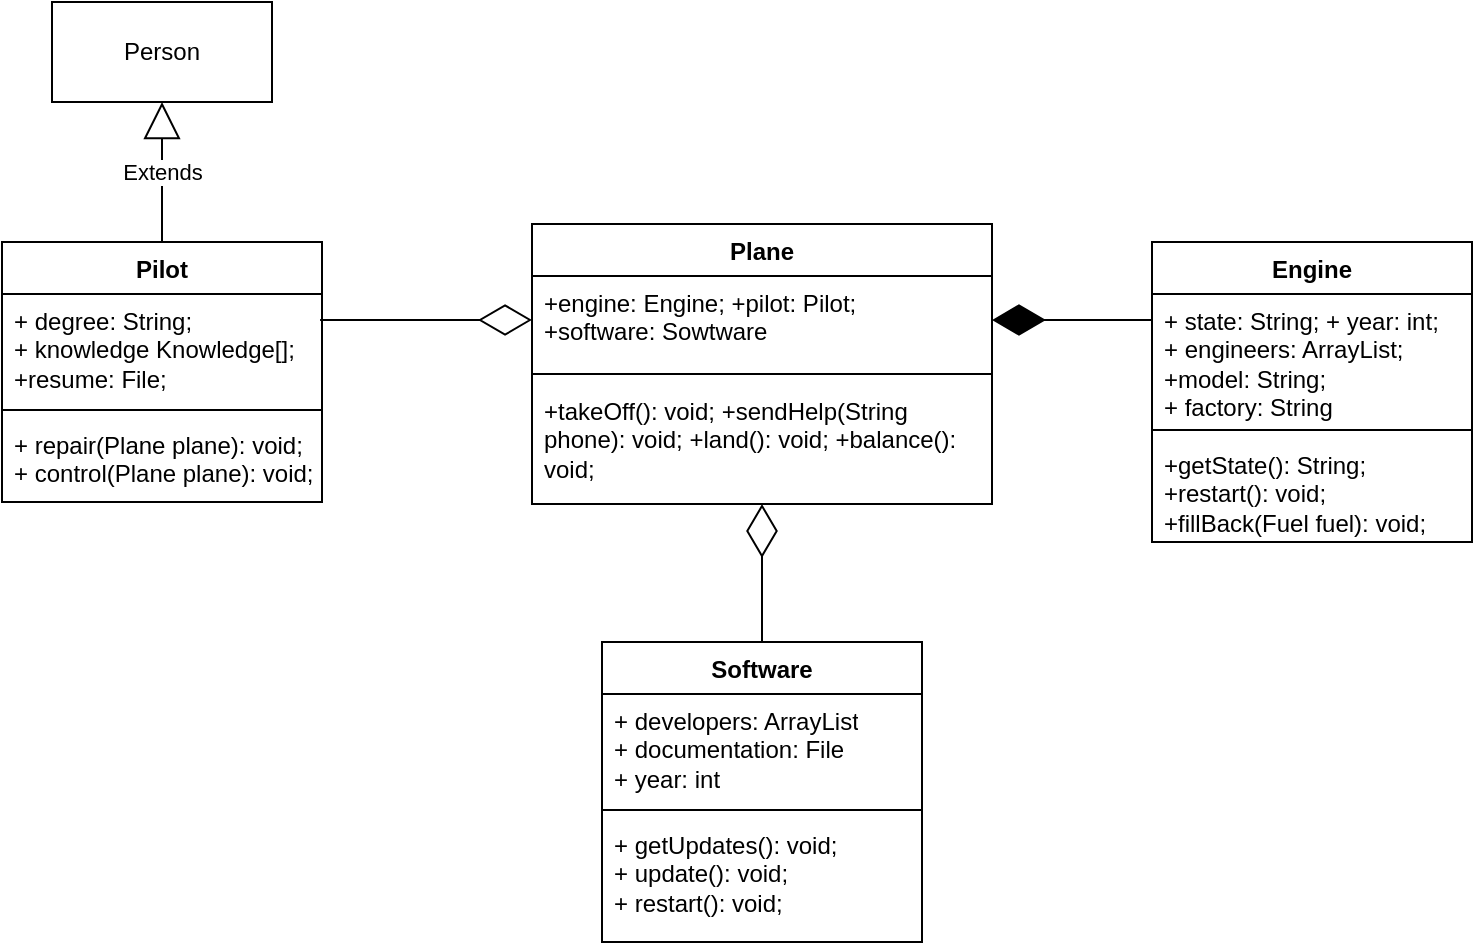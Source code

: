 <mxfile version="28.2.7">
  <diagram name="Страница — 1" id="cka1hHKxKbjvaWri14X5">
    <mxGraphModel dx="1426" dy="757" grid="1" gridSize="10" guides="1" tooltips="1" connect="1" arrows="1" fold="1" page="1" pageScale="1" pageWidth="1654" pageHeight="2336" background="none" math="0" shadow="0">
      <root>
        <mxCell id="0" />
        <mxCell id="1" parent="0" />
        <mxCell id="4fH8sYnN1hW22ZoU_4J2-1" value="Plane" style="swimlane;fontStyle=1;align=center;verticalAlign=top;childLayout=stackLayout;horizontal=1;startSize=26;horizontalStack=0;resizeParent=1;resizeParentMax=0;resizeLast=0;collapsible=1;marginBottom=0;whiteSpace=wrap;html=1;" parent="1" vertex="1">
          <mxGeometry x="570" y="241" width="230" height="140" as="geometry" />
        </mxCell>
        <mxCell id="4fH8sYnN1hW22ZoU_4J2-2" value="&lt;div&gt;+engine: Engine; +pilot: Pilot;&amp;nbsp;&lt;/div&gt;&lt;div&gt;+software: Sowtware&lt;/div&gt;" style="text;strokeColor=none;fillColor=none;align=left;verticalAlign=top;spacingLeft=4;spacingRight=4;overflow=hidden;rotatable=0;points=[[0,0.5],[1,0.5]];portConstraint=eastwest;whiteSpace=wrap;html=1;" parent="4fH8sYnN1hW22ZoU_4J2-1" vertex="1">
          <mxGeometry y="26" width="230" height="44" as="geometry" />
        </mxCell>
        <mxCell id="4fH8sYnN1hW22ZoU_4J2-3" value="" style="line;strokeWidth=1;fillColor=none;align=left;verticalAlign=middle;spacingTop=-1;spacingLeft=3;spacingRight=3;rotatable=0;labelPosition=right;points=[];portConstraint=eastwest;strokeColor=inherit;" parent="4fH8sYnN1hW22ZoU_4J2-1" vertex="1">
          <mxGeometry y="70" width="230" height="10" as="geometry" />
        </mxCell>
        <mxCell id="4fH8sYnN1hW22ZoU_4J2-4" value="+takeOff(): void; +sendHelp(String phone): void; +land(): void; +balance(): void;" style="text;strokeColor=none;fillColor=none;align=left;verticalAlign=top;spacingLeft=4;spacingRight=4;overflow=hidden;rotatable=0;points=[[0,0.5],[1,0.5]];portConstraint=eastwest;whiteSpace=wrap;html=1;" parent="4fH8sYnN1hW22ZoU_4J2-1" vertex="1">
          <mxGeometry y="80" width="230" height="60" as="geometry" />
        </mxCell>
        <mxCell id="4fH8sYnN1hW22ZoU_4J2-7" value="Person" style="html=1;whiteSpace=wrap;" parent="1" vertex="1">
          <mxGeometry x="330" y="130" width="110" height="50" as="geometry" />
        </mxCell>
        <mxCell id="4fH8sYnN1hW22ZoU_4J2-8" value="Pilot" style="swimlane;fontStyle=1;align=center;verticalAlign=top;childLayout=stackLayout;horizontal=1;startSize=26;horizontalStack=0;resizeParent=1;resizeParentMax=0;resizeLast=0;collapsible=1;marginBottom=0;whiteSpace=wrap;html=1;" parent="1" vertex="1">
          <mxGeometry x="305" y="250" width="160" height="130" as="geometry" />
        </mxCell>
        <mxCell id="4fH8sYnN1hW22ZoU_4J2-9" value="&lt;div&gt;+ degree: String;&amp;nbsp;&lt;/div&gt;&lt;div&gt;+ knowledge Knowledge[];&lt;/div&gt;&lt;div&gt;+resume: File;&lt;/div&gt;" style="text;strokeColor=none;fillColor=none;align=left;verticalAlign=top;spacingLeft=4;spacingRight=4;overflow=hidden;rotatable=0;points=[[0,0.5],[1,0.5]];portConstraint=eastwest;whiteSpace=wrap;html=1;" parent="4fH8sYnN1hW22ZoU_4J2-8" vertex="1">
          <mxGeometry y="26" width="160" height="54" as="geometry" />
        </mxCell>
        <mxCell id="4fH8sYnN1hW22ZoU_4J2-10" value="" style="line;strokeWidth=1;fillColor=none;align=left;verticalAlign=middle;spacingTop=-1;spacingLeft=3;spacingRight=3;rotatable=0;labelPosition=right;points=[];portConstraint=eastwest;strokeColor=inherit;" parent="4fH8sYnN1hW22ZoU_4J2-8" vertex="1">
          <mxGeometry y="80" width="160" height="8" as="geometry" />
        </mxCell>
        <mxCell id="4fH8sYnN1hW22ZoU_4J2-11" value="&lt;div&gt;+ repair(Plane plane): void;&lt;/div&gt;&lt;div&gt;+ control(Plane plane): void;&lt;/div&gt;" style="text;strokeColor=none;fillColor=none;align=left;verticalAlign=top;spacingLeft=4;spacingRight=4;overflow=hidden;rotatable=0;points=[[0,0.5],[1,0.5]];portConstraint=eastwest;whiteSpace=wrap;html=1;" parent="4fH8sYnN1hW22ZoU_4J2-8" vertex="1">
          <mxGeometry y="88" width="160" height="42" as="geometry" />
        </mxCell>
        <mxCell id="4fH8sYnN1hW22ZoU_4J2-12" value="Software" style="swimlane;fontStyle=1;align=center;verticalAlign=top;childLayout=stackLayout;horizontal=1;startSize=26;horizontalStack=0;resizeParent=1;resizeParentMax=0;resizeLast=0;collapsible=1;marginBottom=0;whiteSpace=wrap;html=1;" parent="1" vertex="1">
          <mxGeometry x="605" y="450" width="160" height="150" as="geometry" />
        </mxCell>
        <mxCell id="4fH8sYnN1hW22ZoU_4J2-13" value="&lt;div&gt;+ developers: ArrayList&lt;/div&gt;&lt;div&gt;+ documentation: File&lt;/div&gt;&lt;div&gt;+ year: int&lt;/div&gt;" style="text;strokeColor=none;fillColor=none;align=left;verticalAlign=top;spacingLeft=4;spacingRight=4;overflow=hidden;rotatable=0;points=[[0,0.5],[1,0.5]];portConstraint=eastwest;whiteSpace=wrap;html=1;" parent="4fH8sYnN1hW22ZoU_4J2-12" vertex="1">
          <mxGeometry y="26" width="160" height="54" as="geometry" />
        </mxCell>
        <mxCell id="4fH8sYnN1hW22ZoU_4J2-14" value="" style="line;strokeWidth=1;fillColor=none;align=left;verticalAlign=middle;spacingTop=-1;spacingLeft=3;spacingRight=3;rotatable=0;labelPosition=right;points=[];portConstraint=eastwest;strokeColor=inherit;" parent="4fH8sYnN1hW22ZoU_4J2-12" vertex="1">
          <mxGeometry y="80" width="160" height="8" as="geometry" />
        </mxCell>
        <mxCell id="4fH8sYnN1hW22ZoU_4J2-15" value="&lt;div&gt;+ getUpdates(): void;&lt;/div&gt;&lt;div&gt;+ update(): void;&lt;/div&gt;&lt;div&gt;+ restart(): void;&lt;/div&gt;" style="text;strokeColor=none;fillColor=none;align=left;verticalAlign=top;spacingLeft=4;spacingRight=4;overflow=hidden;rotatable=0;points=[[0,0.5],[1,0.5]];portConstraint=eastwest;whiteSpace=wrap;html=1;" parent="4fH8sYnN1hW22ZoU_4J2-12" vertex="1">
          <mxGeometry y="88" width="160" height="62" as="geometry" />
        </mxCell>
        <mxCell id="4fH8sYnN1hW22ZoU_4J2-16" value="&lt;div&gt;Engine&lt;/div&gt;" style="swimlane;fontStyle=1;align=center;verticalAlign=top;childLayout=stackLayout;horizontal=1;startSize=26;horizontalStack=0;resizeParent=1;resizeParentMax=0;resizeLast=0;collapsible=1;marginBottom=0;whiteSpace=wrap;html=1;" parent="1" vertex="1">
          <mxGeometry x="880" y="250" width="160" height="150" as="geometry" />
        </mxCell>
        <mxCell id="4fH8sYnN1hW22ZoU_4J2-17" value="&lt;div&gt;+ state: String; + year: int;&lt;/div&gt;&lt;div&gt;+ engineers: ArrayList; +model: String;&amp;nbsp;&lt;/div&gt;&lt;div&gt;+ factory: String&lt;/div&gt;" style="text;strokeColor=none;fillColor=none;align=left;verticalAlign=top;spacingLeft=4;spacingRight=4;overflow=hidden;rotatable=0;points=[[0,0.5],[1,0.5]];portConstraint=eastwest;whiteSpace=wrap;html=1;" parent="4fH8sYnN1hW22ZoU_4J2-16" vertex="1">
          <mxGeometry y="26" width="160" height="64" as="geometry" />
        </mxCell>
        <mxCell id="4fH8sYnN1hW22ZoU_4J2-18" value="" style="line;strokeWidth=1;fillColor=none;align=left;verticalAlign=middle;spacingTop=-1;spacingLeft=3;spacingRight=3;rotatable=0;labelPosition=right;points=[];portConstraint=eastwest;strokeColor=inherit;" parent="4fH8sYnN1hW22ZoU_4J2-16" vertex="1">
          <mxGeometry y="90" width="160" height="8" as="geometry" />
        </mxCell>
        <mxCell id="4fH8sYnN1hW22ZoU_4J2-19" value="&lt;div&gt;+getState(): String;&amp;nbsp;&lt;/div&gt;&lt;div&gt;+restart(): void;&lt;/div&gt;&lt;div&gt;+fillBack(Fuel fuel): void;&lt;/div&gt;" style="text;strokeColor=none;fillColor=none;align=left;verticalAlign=top;spacingLeft=4;spacingRight=4;overflow=hidden;rotatable=0;points=[[0,0.5],[1,0.5]];portConstraint=eastwest;whiteSpace=wrap;html=1;" parent="4fH8sYnN1hW22ZoU_4J2-16" vertex="1">
          <mxGeometry y="98" width="160" height="52" as="geometry" />
        </mxCell>
        <mxCell id="WbabYULbAm_y0dvY9OQX-1" value="Extends" style="endArrow=block;endSize=16;endFill=0;html=1;rounded=0;exitX=0.5;exitY=0;exitDx=0;exitDy=0;entryX=0.5;entryY=1;entryDx=0;entryDy=0;" edge="1" parent="1" source="4fH8sYnN1hW22ZoU_4J2-8" target="4fH8sYnN1hW22ZoU_4J2-7">
          <mxGeometry width="160" relative="1" as="geometry">
            <mxPoint x="650" y="400" as="sourcePoint" />
            <mxPoint x="810" y="400" as="targetPoint" />
          </mxGeometry>
        </mxCell>
        <mxCell id="WbabYULbAm_y0dvY9OQX-2" value="" style="endArrow=diamondThin;endFill=0;endSize=24;html=1;rounded=0;exitX=0.994;exitY=0.241;exitDx=0;exitDy=0;exitPerimeter=0;entryX=0;entryY=0.5;entryDx=0;entryDy=0;" edge="1" parent="1" source="4fH8sYnN1hW22ZoU_4J2-9" target="4fH8sYnN1hW22ZoU_4J2-2">
          <mxGeometry width="160" relative="1" as="geometry">
            <mxPoint x="650" y="400" as="sourcePoint" />
            <mxPoint x="520" y="340" as="targetPoint" />
          </mxGeometry>
        </mxCell>
        <mxCell id="WbabYULbAm_y0dvY9OQX-3" value="" style="endArrow=diamondThin;endFill=0;endSize=24;html=1;rounded=0;exitX=0.5;exitY=0;exitDx=0;exitDy=0;entryX=0.5;entryY=1;entryDx=0;entryDy=0;" edge="1" parent="1" source="4fH8sYnN1hW22ZoU_4J2-12" target="4fH8sYnN1hW22ZoU_4J2-1">
          <mxGeometry width="160" relative="1" as="geometry">
            <mxPoint x="435" y="390" as="sourcePoint" />
            <mxPoint x="760" y="420" as="targetPoint" />
          </mxGeometry>
        </mxCell>
        <mxCell id="WbabYULbAm_y0dvY9OQX-5" value="" style="endArrow=diamondThin;endFill=1;endSize=24;html=1;rounded=0;entryX=1;entryY=0.5;entryDx=0;entryDy=0;exitX=0;exitY=0.203;exitDx=0;exitDy=0;exitPerimeter=0;" edge="1" parent="1" source="4fH8sYnN1hW22ZoU_4J2-17" target="4fH8sYnN1hW22ZoU_4J2-2">
          <mxGeometry width="160" relative="1" as="geometry">
            <mxPoint x="802" y="308" as="sourcePoint" />
            <mxPoint x="940" y="190" as="targetPoint" />
          </mxGeometry>
        </mxCell>
      </root>
    </mxGraphModel>
  </diagram>
</mxfile>
